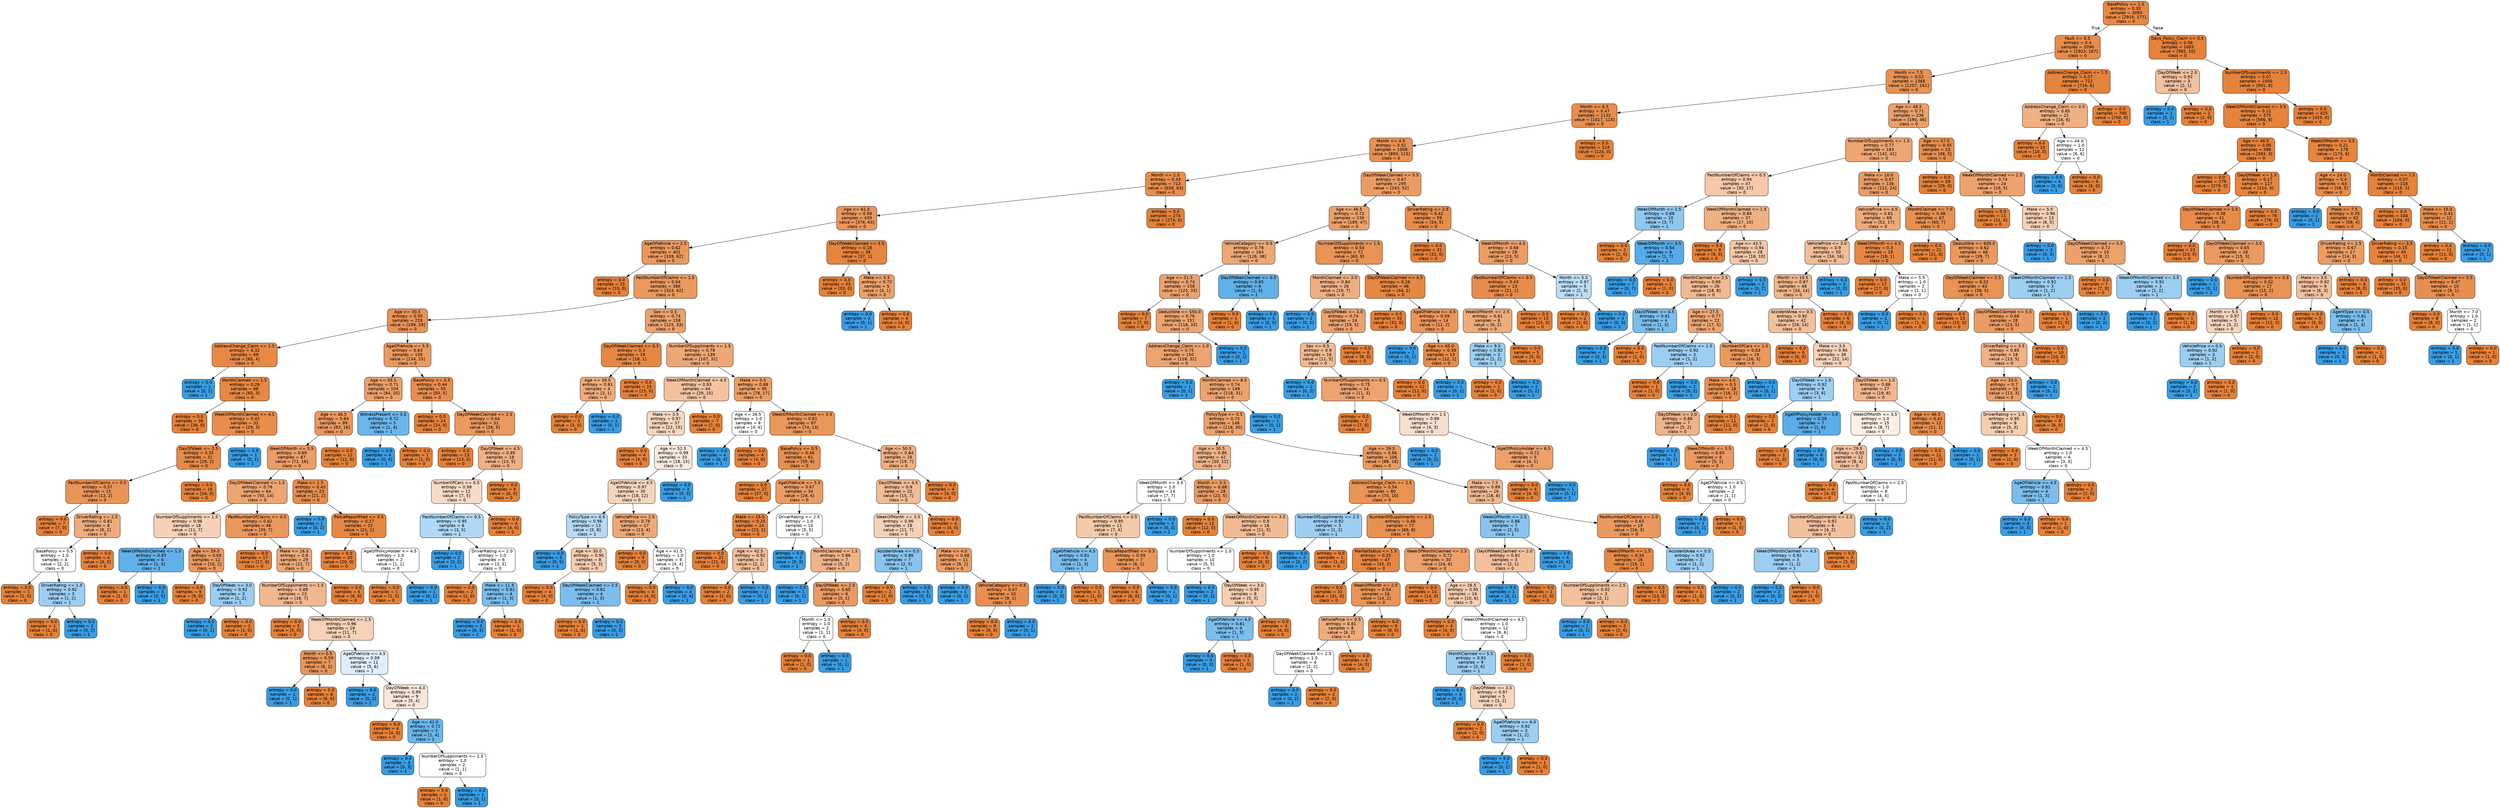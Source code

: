 digraph Tree {
node [shape=box, style="filled, rounded", color="black", fontname=helvetica] ;
edge [fontname=helvetica] ;
0 [label="BasePolicy <= 1.5\nentropy = 0.32\nsamples = 3093\nvalue = [2916, 177]\nclass = 0", fillcolor="#e78945"] ;
1 [label="Fault <= 0.5\nentropy = 0.4\nsamples = 2090\nvalue = [1923, 167]\nclass = 0", fillcolor="#e78c4a"] ;
0 -> 1 [labeldistance=2.5, labelangle=45, headlabel="True"] ;
2 [label="Month <= 7.5\nentropy = 0.52\nsamples = 1368\nvalue = [1207, 161]\nclass = 0", fillcolor="#e89253"] ;
1 -> 2 ;
3 [label="Month <= 6.5\nentropy = 0.47\nsamples = 1132\nvalue = [1017, 115]\nclass = 0", fillcolor="#e88f4f"] ;
2 -> 3 ;
4 [label="Month <= 4.5\nentropy = 0.51\nsamples = 1008\nvalue = [893, 115]\nclass = 0", fillcolor="#e89152"] ;
3 -> 4 ;
5 [label="Month <= 2.5\nentropy = 0.43\nsamples = 713\nvalue = [650, 63]\nclass = 0", fillcolor="#e88d4c"] ;
4 -> 5 ;
6 [label="Age <= 61.5\nentropy = 0.59\nsamples = 439\nvalue = [376, 63]\nclass = 0", fillcolor="#e9965a"] ;
5 -> 6 ;
7 [label="AgeOfVehicle <= 2.5\nentropy = 0.62\nsamples = 401\nvalue = [339, 62]\nclass = 0", fillcolor="#ea985d"] ;
6 -> 7 ;
8 [label="entropy = 0.0\nsamples = 15\nvalue = [15, 0]\nclass = 0", fillcolor="#e58139"] ;
7 -> 8 ;
9 [label="PastNumberOfClaims <= 1.5\nentropy = 0.64\nsamples = 386\nvalue = [324, 62]\nclass = 0", fillcolor="#ea995f"] ;
7 -> 9 ;
10 [label="Age <= 30.5\nentropy = 0.55\nsamples = 228\nvalue = [199, 29]\nclass = 0", fillcolor="#e99356"] ;
9 -> 10 ;
11 [label="AddressChange_Claim <= 1.5\nentropy = 0.32\nsamples = 69\nvalue = [65, 4]\nclass = 0", fillcolor="#e78945"] ;
10 -> 11 ;
12 [label="entropy = 0.0\nsamples = 1\nvalue = [0, 1]\nclass = 1", fillcolor="#399de5"] ;
11 -> 12 ;
13 [label="MonthClaimed <= 1.5\nentropy = 0.26\nsamples = 68\nvalue = [65, 3]\nclass = 0", fillcolor="#e68742"] ;
11 -> 13 ;
14 [label="entropy = 0.0\nsamples = 36\nvalue = [36, 0]\nclass = 0", fillcolor="#e58139"] ;
13 -> 14 ;
15 [label="WeekOfMonthClaimed <= 4.5\nentropy = 0.45\nsamples = 32\nvalue = [29, 3]\nclass = 0", fillcolor="#e88e4d"] ;
13 -> 15 ;
16 [label="DayOfWeek <= 2.5\nentropy = 0.35\nsamples = 31\nvalue = [29, 2]\nclass = 0", fillcolor="#e78a47"] ;
15 -> 16 ;
17 [label="PastNumberOfClaims <= 0.5\nentropy = 0.57\nsamples = 15\nvalue = [13, 2]\nclass = 0", fillcolor="#e99457"] ;
16 -> 17 ;
18 [label="entropy = 0.0\nsamples = 7\nvalue = [7, 0]\nclass = 0", fillcolor="#e58139"] ;
17 -> 18 ;
19 [label="DriverRating <= 2.5\nentropy = 0.81\nsamples = 8\nvalue = [6, 2]\nclass = 0", fillcolor="#eeab7b"] ;
17 -> 19 ;
20 [label="BasePolicy <= 0.5\nentropy = 1.0\nsamples = 4\nvalue = [2, 2]\nclass = 0", fillcolor="#ffffff"] ;
19 -> 20 ;
21 [label="entropy = 0.0\nsamples = 1\nvalue = [1, 0]\nclass = 0", fillcolor="#e58139"] ;
20 -> 21 ;
22 [label="DriverRating <= 1.5\nentropy = 0.92\nsamples = 3\nvalue = [1, 2]\nclass = 1", fillcolor="#9ccef2"] ;
20 -> 22 ;
23 [label="entropy = 0.0\nsamples = 1\nvalue = [1, 0]\nclass = 0", fillcolor="#e58139"] ;
22 -> 23 ;
24 [label="entropy = 0.0\nsamples = 2\nvalue = [0, 2]\nclass = 1", fillcolor="#399de5"] ;
22 -> 24 ;
25 [label="entropy = 0.0\nsamples = 4\nvalue = [4, 0]\nclass = 0", fillcolor="#e58139"] ;
19 -> 25 ;
26 [label="entropy = 0.0\nsamples = 16\nvalue = [16, 0]\nclass = 0", fillcolor="#e58139"] ;
16 -> 26 ;
27 [label="entropy = 0.0\nsamples = 1\nvalue = [0, 1]\nclass = 1", fillcolor="#399de5"] ;
15 -> 27 ;
28 [label="AgeOfVehicle <= 5.5\nentropy = 0.63\nsamples = 159\nvalue = [134, 25]\nclass = 0", fillcolor="#ea995e"] ;
10 -> 28 ;
29 [label="Age <= 55.5\nentropy = 0.71\nsamples = 104\nvalue = [84, 20]\nclass = 0", fillcolor="#eb9f68"] ;
28 -> 29 ;
30 [label="Age <= 46.5\nentropy = 0.64\nsamples = 99\nvalue = [83, 16]\nclass = 0", fillcolor="#ea995f"] ;
29 -> 30 ;
31 [label="WeekOfMonth <= 3.5\nentropy = 0.69\nsamples = 87\nvalue = [71, 16]\nclass = 0", fillcolor="#eb9d66"] ;
30 -> 31 ;
32 [label="DayOfWeekClaimed <= 1.5\nentropy = 0.76\nsamples = 64\nvalue = [50, 14]\nclass = 0", fillcolor="#eca470"] ;
31 -> 32 ;
33 [label="NumberOfSuppliments <= 1.5\nentropy = 0.96\nsamples = 18\nvalue = [11, 7]\nclass = 0", fillcolor="#f6d1b7"] ;
32 -> 33 ;
34 [label="WeekOfMonthClaimed <= 1.5\nentropy = 0.65\nsamples = 6\nvalue = [1, 5]\nclass = 1", fillcolor="#61b1ea"] ;
33 -> 34 ;
35 [label="entropy = 0.0\nsamples = 1\nvalue = [1, 0]\nclass = 0", fillcolor="#e58139"] ;
34 -> 35 ;
36 [label="entropy = 0.0\nsamples = 5\nvalue = [0, 5]\nclass = 1", fillcolor="#399de5"] ;
34 -> 36 ;
37 [label="Age <= 39.0\nentropy = 0.65\nsamples = 12\nvalue = [10, 2]\nclass = 0", fillcolor="#ea9a61"] ;
33 -> 37 ;
38 [label="entropy = 0.0\nsamples = 9\nvalue = [9, 0]\nclass = 0", fillcolor="#e58139"] ;
37 -> 38 ;
39 [label="DayOfWeek <= 3.0\nentropy = 0.92\nsamples = 3\nvalue = [1, 2]\nclass = 1", fillcolor="#9ccef2"] ;
37 -> 39 ;
40 [label="entropy = 0.0\nsamples = 2\nvalue = [0, 2]\nclass = 1", fillcolor="#399de5"] ;
39 -> 40 ;
41 [label="entropy = 0.0\nsamples = 1\nvalue = [1, 0]\nclass = 0", fillcolor="#e58139"] ;
39 -> 41 ;
42 [label="PastNumberOfClaims <= 0.5\nentropy = 0.62\nsamples = 46\nvalue = [39, 7]\nclass = 0", fillcolor="#ea985d"] ;
32 -> 42 ;
43 [label="entropy = 0.0\nsamples = 17\nvalue = [17, 0]\nclass = 0", fillcolor="#e58139"] ;
42 -> 43 ;
44 [label="Make <= 16.0\nentropy = 0.8\nsamples = 29\nvalue = [22, 7]\nclass = 0", fillcolor="#eda978"] ;
42 -> 44 ;
45 [label="NumberOfSuppliments <= 1.5\nentropy = 0.89\nsamples = 23\nvalue = [16, 7]\nclass = 0", fillcolor="#f0b890"] ;
44 -> 45 ;
46 [label="entropy = 0.0\nsamples = 5\nvalue = [5, 0]\nclass = 0", fillcolor="#e58139"] ;
45 -> 46 ;
47 [label="WeekOfMonthClaimed <= 2.5\nentropy = 0.96\nsamples = 18\nvalue = [11, 7]\nclass = 0", fillcolor="#f6d1b7"] ;
45 -> 47 ;
48 [label="Month <= 0.5\nentropy = 0.59\nsamples = 7\nvalue = [6, 1]\nclass = 0", fillcolor="#e9965a"] ;
47 -> 48 ;
49 [label="entropy = 0.0\nsamples = 1\nvalue = [0, 1]\nclass = 1", fillcolor="#399de5"] ;
48 -> 49 ;
50 [label="entropy = 0.0\nsamples = 6\nvalue = [6, 0]\nclass = 0", fillcolor="#e58139"] ;
48 -> 50 ;
51 [label="AgeOfVehicle <= 4.5\nentropy = 0.99\nsamples = 11\nvalue = [5, 6]\nclass = 1", fillcolor="#deeffb"] ;
47 -> 51 ;
52 [label="entropy = 0.0\nsamples = 2\nvalue = [0, 2]\nclass = 1", fillcolor="#399de5"] ;
51 -> 52 ;
53 [label="DayOfWeek <= 4.0\nentropy = 0.99\nsamples = 9\nvalue = [5, 4]\nclass = 0", fillcolor="#fae6d7"] ;
51 -> 53 ;
54 [label="entropy = 0.0\nsamples = 4\nvalue = [4, 0]\nclass = 0", fillcolor="#e58139"] ;
53 -> 54 ;
55 [label="Age <= 42.0\nentropy = 0.72\nsamples = 5\nvalue = [1, 4]\nclass = 1", fillcolor="#6ab6ec"] ;
53 -> 55 ;
56 [label="entropy = 0.0\nsamples = 3\nvalue = [0, 3]\nclass = 1", fillcolor="#399de5"] ;
55 -> 56 ;
57 [label="NumberOfSuppliments <= 2.5\nentropy = 1.0\nsamples = 2\nvalue = [1, 1]\nclass = 0", fillcolor="#ffffff"] ;
55 -> 57 ;
58 [label="entropy = 0.0\nsamples = 1\nvalue = [1, 0]\nclass = 0", fillcolor="#e58139"] ;
57 -> 58 ;
59 [label="entropy = 0.0\nsamples = 1\nvalue = [0, 1]\nclass = 1", fillcolor="#399de5"] ;
57 -> 59 ;
60 [label="entropy = 0.0\nsamples = 6\nvalue = [6, 0]\nclass = 0", fillcolor="#e58139"] ;
44 -> 60 ;
61 [label="Make <= 1.5\nentropy = 0.43\nsamples = 23\nvalue = [21, 2]\nclass = 0", fillcolor="#e78d4c"] ;
31 -> 61 ;
62 [label="entropy = 0.0\nsamples = 1\nvalue = [0, 1]\nclass = 1", fillcolor="#399de5"] ;
61 -> 62 ;
63 [label="PoliceReportFiled <= 0.5\nentropy = 0.27\nsamples = 22\nvalue = [21, 1]\nclass = 0", fillcolor="#e68742"] ;
61 -> 63 ;
64 [label="entropy = 0.0\nsamples = 20\nvalue = [20, 0]\nclass = 0", fillcolor="#e58139"] ;
63 -> 64 ;
65 [label="AgeOfPolicyHolder <= 4.5\nentropy = 1.0\nsamples = 2\nvalue = [1, 1]\nclass = 0", fillcolor="#ffffff"] ;
63 -> 65 ;
66 [label="entropy = 0.0\nsamples = 1\nvalue = [1, 0]\nclass = 0", fillcolor="#e58139"] ;
65 -> 66 ;
67 [label="entropy = 0.0\nsamples = 1\nvalue = [0, 1]\nclass = 1", fillcolor="#399de5"] ;
65 -> 67 ;
68 [label="entropy = 0.0\nsamples = 12\nvalue = [12, 0]\nclass = 0", fillcolor="#e58139"] ;
30 -> 68 ;
69 [label="WitnessPresent <= 0.5\nentropy = 0.72\nsamples = 5\nvalue = [1, 4]\nclass = 1", fillcolor="#6ab6ec"] ;
29 -> 69 ;
70 [label="entropy = 0.0\nsamples = 4\nvalue = [0, 4]\nclass = 1", fillcolor="#399de5"] ;
69 -> 70 ;
71 [label="entropy = 0.0\nsamples = 1\nvalue = [1, 0]\nclass = 0", fillcolor="#e58139"] ;
69 -> 71 ;
72 [label="BasePolicy <= 0.5\nentropy = 0.44\nsamples = 55\nvalue = [50, 5]\nclass = 0", fillcolor="#e88e4d"] ;
28 -> 72 ;
73 [label="entropy = 0.0\nsamples = 24\nvalue = [24, 0]\nclass = 0", fillcolor="#e58139"] ;
72 -> 73 ;
74 [label="DayOfWeekClaimed <= 2.5\nentropy = 0.64\nsamples = 31\nvalue = [26, 5]\nclass = 0", fillcolor="#ea995f"] ;
72 -> 74 ;
75 [label="entropy = 0.0\nsamples = 13\nvalue = [13, 0]\nclass = 0", fillcolor="#e58139"] ;
74 -> 75 ;
76 [label="DayOfWeek <= 4.5\nentropy = 0.85\nsamples = 18\nvalue = [13, 5]\nclass = 0", fillcolor="#efb185"] ;
74 -> 76 ;
77 [label="NumberOfCars <= 0.5\nentropy = 0.98\nsamples = 12\nvalue = [7, 5]\nclass = 0", fillcolor="#f8dbc6"] ;
76 -> 77 ;
78 [label="PastNumberOfClaims <= 0.5\nentropy = 0.95\nsamples = 8\nvalue = [3, 5]\nclass = 1", fillcolor="#b0d8f5"] ;
77 -> 78 ;
79 [label="entropy = 0.0\nsamples = 2\nvalue = [0, 2]\nclass = 1", fillcolor="#399de5"] ;
78 -> 79 ;
80 [label="DriverRating <= 2.0\nentropy = 1.0\nsamples = 6\nvalue = [3, 3]\nclass = 0", fillcolor="#ffffff"] ;
78 -> 80 ;
81 [label="entropy = 0.0\nsamples = 2\nvalue = [2, 0]\nclass = 0", fillcolor="#e58139"] ;
80 -> 81 ;
82 [label="Make <= 11.5\nentropy = 0.81\nsamples = 4\nvalue = [1, 3]\nclass = 1", fillcolor="#7bbeee"] ;
80 -> 82 ;
83 [label="entropy = 0.0\nsamples = 3\nvalue = [0, 3]\nclass = 1", fillcolor="#399de5"] ;
82 -> 83 ;
84 [label="entropy = 0.0\nsamples = 1\nvalue = [1, 0]\nclass = 0", fillcolor="#e58139"] ;
82 -> 84 ;
85 [label="entropy = 0.0\nsamples = 4\nvalue = [4, 0]\nclass = 0", fillcolor="#e58139"] ;
77 -> 85 ;
86 [label="entropy = 0.0\nsamples = 6\nvalue = [6, 0]\nclass = 0", fillcolor="#e58139"] ;
76 -> 86 ;
87 [label="Sex <= 0.5\nentropy = 0.74\nsamples = 158\nvalue = [125, 33]\nclass = 0", fillcolor="#eca26d"] ;
9 -> 87 ;
88 [label="DayOfWeekClaimed <= 0.5\nentropy = 0.3\nsamples = 19\nvalue = [18, 1]\nclass = 0", fillcolor="#e68844"] ;
87 -> 88 ;
89 [label="Age <= 39.5\nentropy = 0.81\nsamples = 4\nvalue = [3, 1]\nclass = 0", fillcolor="#eeab7b"] ;
88 -> 89 ;
90 [label="entropy = 0.0\nsamples = 3\nvalue = [3, 0]\nclass = 0", fillcolor="#e58139"] ;
89 -> 90 ;
91 [label="entropy = 0.0\nsamples = 1\nvalue = [0, 1]\nclass = 1", fillcolor="#399de5"] ;
89 -> 91 ;
92 [label="entropy = 0.0\nsamples = 15\nvalue = [15, 0]\nclass = 0", fillcolor="#e58139"] ;
88 -> 92 ;
93 [label="NumberOfSuppliments <= 1.5\nentropy = 0.78\nsamples = 139\nvalue = [107, 32]\nclass = 0", fillcolor="#eda774"] ;
87 -> 93 ;
94 [label="WeekOfMonthClaimed <= 4.5\nentropy = 0.93\nsamples = 44\nvalue = [29, 15]\nclass = 0", fillcolor="#f2c29f"] ;
93 -> 94 ;
95 [label="Make <= 3.5\nentropy = 0.97\nsamples = 37\nvalue = [22, 15]\nclass = 0", fillcolor="#f7d7c0"] ;
94 -> 95 ;
96 [label="entropy = 0.0\nsamples = 4\nvalue = [4, 0]\nclass = 0", fillcolor="#e58139"] ;
95 -> 96 ;
97 [label="Age <= 52.5\nentropy = 0.99\nsamples = 33\nvalue = [18, 15]\nclass = 0", fillcolor="#fbeade"] ;
95 -> 97 ;
98 [label="AgeOfVehicle <= 4.5\nentropy = 0.97\nsamples = 30\nvalue = [18, 12]\nclass = 0", fillcolor="#f6d5bd"] ;
97 -> 98 ;
99 [label="PolicyType <= 0.5\nentropy = 0.96\nsamples = 13\nvalue = [5, 8]\nclass = 1", fillcolor="#b5daf5"] ;
98 -> 99 ;
100 [label="entropy = 0.0\nsamples = 5\nvalue = [0, 5]\nclass = 1", fillcolor="#399de5"] ;
99 -> 100 ;
101 [label="Age <= 30.0\nentropy = 0.95\nsamples = 8\nvalue = [5, 3]\nclass = 0", fillcolor="#f5cdb0"] ;
99 -> 101 ;
102 [label="entropy = 0.0\nsamples = 4\nvalue = [4, 0]\nclass = 0", fillcolor="#e58139"] ;
101 -> 102 ;
103 [label="DayOfWeekClaimed <= 2.5\nentropy = 0.81\nsamples = 4\nvalue = [1, 3]\nclass = 1", fillcolor="#7bbeee"] ;
101 -> 103 ;
104 [label="entropy = 0.0\nsamples = 1\nvalue = [1, 0]\nclass = 0", fillcolor="#e58139"] ;
103 -> 104 ;
105 [label="entropy = 0.0\nsamples = 3\nvalue = [0, 3]\nclass = 1", fillcolor="#399de5"] ;
103 -> 105 ;
106 [label="VehiclePrice <= 1.5\nentropy = 0.79\nsamples = 17\nvalue = [13, 4]\nclass = 0", fillcolor="#eda876"] ;
98 -> 106 ;
107 [label="entropy = 0.0\nsamples = 9\nvalue = [9, 0]\nclass = 0", fillcolor="#e58139"] ;
106 -> 107 ;
108 [label="Age <= 41.5\nentropy = 1.0\nsamples = 8\nvalue = [4, 4]\nclass = 0", fillcolor="#ffffff"] ;
106 -> 108 ;
109 [label="entropy = 0.0\nsamples = 4\nvalue = [4, 0]\nclass = 0", fillcolor="#e58139"] ;
108 -> 109 ;
110 [label="entropy = 0.0\nsamples = 4\nvalue = [0, 4]\nclass = 1", fillcolor="#399de5"] ;
108 -> 110 ;
111 [label="entropy = 0.0\nsamples = 3\nvalue = [0, 3]\nclass = 1", fillcolor="#399de5"] ;
97 -> 111 ;
112 [label="entropy = 0.0\nsamples = 7\nvalue = [7, 0]\nclass = 0", fillcolor="#e58139"] ;
94 -> 112 ;
113 [label="Make <= 0.5\nentropy = 0.68\nsamples = 95\nvalue = [78, 17]\nclass = 0", fillcolor="#eb9c64"] ;
93 -> 113 ;
114 [label="Age <= 36.5\nentropy = 1.0\nsamples = 8\nvalue = [4, 4]\nclass = 0", fillcolor="#ffffff"] ;
113 -> 114 ;
115 [label="entropy = 0.0\nsamples = 4\nvalue = [0, 4]\nclass = 1", fillcolor="#399de5"] ;
114 -> 115 ;
116 [label="entropy = 0.0\nsamples = 4\nvalue = [4, 0]\nclass = 0", fillcolor="#e58139"] ;
114 -> 116 ;
117 [label="WeekOfMonthClaimed <= 3.5\nentropy = 0.61\nsamples = 87\nvalue = [74, 13]\nclass = 0", fillcolor="#ea975c"] ;
113 -> 117 ;
118 [label="BasePolicy <= 0.5\nentropy = 0.46\nsamples = 61\nvalue = [55, 6]\nclass = 0", fillcolor="#e88f4f"] ;
117 -> 118 ;
119 [label="entropy = 0.0\nsamples = 27\nvalue = [27, 0]\nclass = 0", fillcolor="#e58139"] ;
118 -> 119 ;
120 [label="AgeOfVehicle <= 5.5\nentropy = 0.67\nsamples = 34\nvalue = [28, 6]\nclass = 0", fillcolor="#eb9c63"] ;
118 -> 120 ;
121 [label="Make <= 15.0\nentropy = 0.25\nsamples = 24\nvalue = [23, 1]\nclass = 0", fillcolor="#e68642"] ;
120 -> 121 ;
122 [label="entropy = 0.0\nsamples = 21\nvalue = [21, 0]\nclass = 0", fillcolor="#e58139"] ;
121 -> 122 ;
123 [label="Age <= 42.5\nentropy = 0.92\nsamples = 3\nvalue = [2, 1]\nclass = 0", fillcolor="#f2c09c"] ;
121 -> 123 ;
124 [label="entropy = 0.0\nsamples = 2\nvalue = [2, 0]\nclass = 0", fillcolor="#e58139"] ;
123 -> 124 ;
125 [label="entropy = 0.0\nsamples = 1\nvalue = [0, 1]\nclass = 1", fillcolor="#399de5"] ;
123 -> 125 ;
126 [label="DriverRating <= 2.5\nentropy = 1.0\nsamples = 10\nvalue = [5, 5]\nclass = 0", fillcolor="#ffffff"] ;
120 -> 126 ;
127 [label="entropy = 0.0\nsamples = 3\nvalue = [0, 3]\nclass = 1", fillcolor="#399de5"] ;
126 -> 127 ;
128 [label="MonthClaimed <= 1.5\nentropy = 0.86\nsamples = 7\nvalue = [5, 2]\nclass = 0", fillcolor="#efb388"] ;
126 -> 128 ;
129 [label="entropy = 0.0\nsamples = 1\nvalue = [0, 1]\nclass = 1", fillcolor="#399de5"] ;
128 -> 129 ;
130 [label="DayOfWeek <= 2.5\nentropy = 0.65\nsamples = 6\nvalue = [5, 1]\nclass = 0", fillcolor="#ea9a61"] ;
128 -> 130 ;
131 [label="Month <= 1.0\nentropy = 1.0\nsamples = 2\nvalue = [1, 1]\nclass = 0", fillcolor="#ffffff"] ;
130 -> 131 ;
132 [label="entropy = 0.0\nsamples = 1\nvalue = [1, 0]\nclass = 0", fillcolor="#e58139"] ;
131 -> 132 ;
133 [label="entropy = 0.0\nsamples = 1\nvalue = [0, 1]\nclass = 1", fillcolor="#399de5"] ;
131 -> 133 ;
134 [label="entropy = 0.0\nsamples = 4\nvalue = [4, 0]\nclass = 0", fillcolor="#e58139"] ;
130 -> 134 ;
135 [label="Age <= 50.5\nentropy = 0.84\nsamples = 26\nvalue = [19, 7]\nclass = 0", fillcolor="#efaf82"] ;
117 -> 135 ;
136 [label="DayOfWeek <= 4.5\nentropy = 0.9\nsamples = 22\nvalue = [15, 7]\nclass = 0", fillcolor="#f1bc95"] ;
135 -> 136 ;
137 [label="WeekOfMonth <= 3.5\nentropy = 0.96\nsamples = 18\nvalue = [11, 7]\nclass = 0", fillcolor="#f6d1b7"] ;
136 -> 137 ;
138 [label="AccidentArea <= 0.5\nentropy = 0.86\nsamples = 7\nvalue = [2, 5]\nclass = 1", fillcolor="#88c4ef"] ;
137 -> 138 ;
139 [label="entropy = 0.0\nsamples = 2\nvalue = [2, 0]\nclass = 0", fillcolor="#e58139"] ;
138 -> 139 ;
140 [label="entropy = 0.0\nsamples = 5\nvalue = [0, 5]\nclass = 1", fillcolor="#399de5"] ;
138 -> 140 ;
141 [label="Make <= 4.0\nentropy = 0.68\nsamples = 11\nvalue = [9, 2]\nclass = 0", fillcolor="#eb9d65"] ;
137 -> 141 ;
142 [label="entropy = 0.0\nsamples = 1\nvalue = [0, 1]\nclass = 1", fillcolor="#399de5"] ;
141 -> 142 ;
143 [label="VehicleCategory <= 0.5\nentropy = 0.47\nsamples = 10\nvalue = [9, 1]\nclass = 0", fillcolor="#e88f4f"] ;
141 -> 143 ;
144 [label="entropy = 0.0\nsamples = 9\nvalue = [9, 0]\nclass = 0", fillcolor="#e58139"] ;
143 -> 144 ;
145 [label="entropy = 0.0\nsamples = 1\nvalue = [0, 1]\nclass = 1", fillcolor="#399de5"] ;
143 -> 145 ;
146 [label="entropy = 0.0\nsamples = 4\nvalue = [4, 0]\nclass = 0", fillcolor="#e58139"] ;
136 -> 146 ;
147 [label="entropy = 0.0\nsamples = 4\nvalue = [4, 0]\nclass = 0", fillcolor="#e58139"] ;
135 -> 147 ;
148 [label="DayOfWeekClaimed <= 5.5\nentropy = 0.18\nsamples = 38\nvalue = [37, 1]\nclass = 0", fillcolor="#e6843e"] ;
6 -> 148 ;
149 [label="entropy = 0.0\nsamples = 33\nvalue = [33, 0]\nclass = 0", fillcolor="#e58139"] ;
148 -> 149 ;
150 [label="Make <= 5.5\nentropy = 0.72\nsamples = 5\nvalue = [4, 1]\nclass = 0", fillcolor="#eca06a"] ;
148 -> 150 ;
151 [label="entropy = 0.0\nsamples = 1\nvalue = [0, 1]\nclass = 1", fillcolor="#399de5"] ;
150 -> 151 ;
152 [label="entropy = 0.0\nsamples = 4\nvalue = [4, 0]\nclass = 0", fillcolor="#e58139"] ;
150 -> 152 ;
153 [label="entropy = 0.0\nsamples = 274\nvalue = [274, 0]\nclass = 0", fillcolor="#e58139"] ;
5 -> 153 ;
154 [label="DayOfWeekClaimed <= 5.5\nentropy = 0.67\nsamples = 295\nvalue = [243, 52]\nclass = 0", fillcolor="#eb9c63"] ;
4 -> 154 ;
155 [label="Age <= 46.5\nentropy = 0.72\nsamples = 236\nvalue = [189, 47]\nclass = 0", fillcolor="#eba06a"] ;
154 -> 155 ;
156 [label="VehicleCategory <= 0.5\nentropy = 0.78\nsamples = 164\nvalue = [126, 38]\nclass = 0", fillcolor="#eda775"] ;
155 -> 156 ;
157 [label="Age <= 21.5\nentropy = 0.74\nsamples = 158\nvalue = [125, 33]\nclass = 0", fillcolor="#eca26d"] ;
156 -> 157 ;
158 [label="entropy = 0.0\nsamples = 7\nvalue = [7, 0]\nclass = 0", fillcolor="#e58139"] ;
157 -> 158 ;
159 [label="Deductible <= 550.0\nentropy = 0.76\nsamples = 151\nvalue = [118, 33]\nclass = 0", fillcolor="#eca470"] ;
157 -> 159 ;
160 [label="AddressChange_Claim <= 1.0\nentropy = 0.75\nsamples = 150\nvalue = [118, 32]\nclass = 0", fillcolor="#eca36f"] ;
159 -> 160 ;
161 [label="entropy = 0.0\nsamples = 1\nvalue = [0, 1]\nclass = 1", fillcolor="#399de5"] ;
160 -> 161 ;
162 [label="MonthClaimed <= 8.5\nentropy = 0.74\nsamples = 149\nvalue = [118, 31]\nclass = 0", fillcolor="#eca26d"] ;
160 -> 162 ;
163 [label="PolicyType <= 0.5\nentropy = 0.73\nsamples = 148\nvalue = [118, 30]\nclass = 0", fillcolor="#eca16b"] ;
162 -> 163 ;
164 [label="Age <= 30.5\nentropy = 0.86\nsamples = 42\nvalue = [30, 12]\nclass = 0", fillcolor="#efb388"] ;
163 -> 164 ;
165 [label="WeekOfMonth <= 3.5\nentropy = 1.0\nsamples = 14\nvalue = [7, 7]\nclass = 0", fillcolor="#ffffff"] ;
164 -> 165 ;
166 [label="PastNumberOfClaims <= 0.5\nentropy = 0.95\nsamples = 11\nvalue = [7, 4]\nclass = 0", fillcolor="#f4c9aa"] ;
165 -> 166 ;
167 [label="AgeOfVehicle <= 4.5\nentropy = 0.81\nsamples = 4\nvalue = [1, 3]\nclass = 1", fillcolor="#7bbeee"] ;
166 -> 167 ;
168 [label="entropy = 0.0\nsamples = 3\nvalue = [0, 3]\nclass = 1", fillcolor="#399de5"] ;
167 -> 168 ;
169 [label="entropy = 0.0\nsamples = 1\nvalue = [1, 0]\nclass = 0", fillcolor="#e58139"] ;
167 -> 169 ;
170 [label="PoliceReportFiled <= 0.5\nentropy = 0.59\nsamples = 7\nvalue = [6, 1]\nclass = 0", fillcolor="#e9965a"] ;
166 -> 170 ;
171 [label="entropy = 0.0\nsamples = 6\nvalue = [6, 0]\nclass = 0", fillcolor="#e58139"] ;
170 -> 171 ;
172 [label="entropy = 0.0\nsamples = 1\nvalue = [0, 1]\nclass = 1", fillcolor="#399de5"] ;
170 -> 172 ;
173 [label="entropy = 0.0\nsamples = 3\nvalue = [0, 3]\nclass = 1", fillcolor="#399de5"] ;
165 -> 173 ;
174 [label="Month <= 5.5\nentropy = 0.68\nsamples = 28\nvalue = [23, 5]\nclass = 0", fillcolor="#eb9c64"] ;
164 -> 174 ;
175 [label="entropy = 0.0\nsamples = 12\nvalue = [12, 0]\nclass = 0", fillcolor="#e58139"] ;
174 -> 175 ;
176 [label="WeekOfMonthClaimed <= 3.5\nentropy = 0.9\nsamples = 16\nvalue = [11, 5]\nclass = 0", fillcolor="#f1ba93"] ;
174 -> 176 ;
177 [label="NumberOfSuppliments <= 1.0\nentropy = 1.0\nsamples = 10\nvalue = [5, 5]\nclass = 0", fillcolor="#ffffff"] ;
176 -> 177 ;
178 [label="entropy = 0.0\nsamples = 2\nvalue = [0, 2]\nclass = 1", fillcolor="#399de5"] ;
177 -> 178 ;
179 [label="DayOfWeek <= 3.0\nentropy = 0.95\nsamples = 8\nvalue = [5, 3]\nclass = 0", fillcolor="#f5cdb0"] ;
177 -> 179 ;
180 [label="AgeOfVehicle <= 4.5\nentropy = 0.81\nsamples = 4\nvalue = [1, 3]\nclass = 1", fillcolor="#7bbeee"] ;
179 -> 180 ;
181 [label="entropy = 0.0\nsamples = 3\nvalue = [0, 3]\nclass = 1", fillcolor="#399de5"] ;
180 -> 181 ;
182 [label="entropy = 0.0\nsamples = 1\nvalue = [1, 0]\nclass = 0", fillcolor="#e58139"] ;
180 -> 182 ;
183 [label="entropy = 0.0\nsamples = 4\nvalue = [4, 0]\nclass = 0", fillcolor="#e58139"] ;
179 -> 183 ;
184 [label="entropy = 0.0\nsamples = 6\nvalue = [6, 0]\nclass = 0", fillcolor="#e58139"] ;
176 -> 184 ;
185 [label="Age <= 39.5\nentropy = 0.66\nsamples = 106\nvalue = [88, 18]\nclass = 0", fillcolor="#ea9b61"] ;
163 -> 185 ;
186 [label="AddressChange_Claim <= 2.5\nentropy = 0.54\nsamples = 80\nvalue = [70, 10]\nclass = 0", fillcolor="#e99355"] ;
185 -> 186 ;
187 [label="NumberOfSuppliments <= 2.5\nentropy = 0.92\nsamples = 3\nvalue = [1, 2]\nclass = 1", fillcolor="#9ccef2"] ;
186 -> 187 ;
188 [label="entropy = 0.0\nsamples = 2\nvalue = [0, 2]\nclass = 1", fillcolor="#399de5"] ;
187 -> 188 ;
189 [label="entropy = 0.0\nsamples = 1\nvalue = [1, 0]\nclass = 0", fillcolor="#e58139"] ;
187 -> 189 ;
190 [label="NumberOfSuppliments <= 2.5\nentropy = 0.48\nsamples = 77\nvalue = [69, 8]\nclass = 0", fillcolor="#e89050"] ;
186 -> 190 ;
191 [label="MaritalStatus <= 1.5\nentropy = 0.25\nsamples = 47\nvalue = [45, 2]\nclass = 0", fillcolor="#e68742"] ;
190 -> 191 ;
192 [label="entropy = 0.0\nsamples = 31\nvalue = [31, 0]\nclass = 0", fillcolor="#e58139"] ;
191 -> 192 ;
193 [label="WeekOfMonth <= 2.5\nentropy = 0.54\nsamples = 16\nvalue = [14, 2]\nclass = 0", fillcolor="#e99355"] ;
191 -> 193 ;
194 [label="VehiclePrice <= 0.5\nentropy = 0.81\nsamples = 8\nvalue = [6, 2]\nclass = 0", fillcolor="#eeab7b"] ;
193 -> 194 ;
195 [label="DayOfWeekClaimed <= 2.5\nentropy = 1.0\nsamples = 4\nvalue = [2, 2]\nclass = 0", fillcolor="#ffffff"] ;
194 -> 195 ;
196 [label="entropy = 0.0\nsamples = 2\nvalue = [0, 2]\nclass = 1", fillcolor="#399de5"] ;
195 -> 196 ;
197 [label="entropy = 0.0\nsamples = 2\nvalue = [2, 0]\nclass = 0", fillcolor="#e58139"] ;
195 -> 197 ;
198 [label="entropy = 0.0\nsamples = 4\nvalue = [4, 0]\nclass = 0", fillcolor="#e58139"] ;
194 -> 198 ;
199 [label="entropy = 0.0\nsamples = 8\nvalue = [8, 0]\nclass = 0", fillcolor="#e58139"] ;
193 -> 199 ;
200 [label="WeekOfMonthClaimed <= 2.5\nentropy = 0.72\nsamples = 30\nvalue = [24, 6]\nclass = 0", fillcolor="#eca06a"] ;
190 -> 200 ;
201 [label="entropy = 0.0\nsamples = 14\nvalue = [14, 0]\nclass = 0", fillcolor="#e58139"] ;
200 -> 201 ;
202 [label="Age <= 26.5\nentropy = 0.95\nsamples = 16\nvalue = [10, 6]\nclass = 0", fillcolor="#f5cdb0"] ;
200 -> 202 ;
203 [label="entropy = 0.0\nsamples = 4\nvalue = [4, 0]\nclass = 0", fillcolor="#e58139"] ;
202 -> 203 ;
204 [label="WeekOfMonthClaimed <= 4.5\nentropy = 1.0\nsamples = 12\nvalue = [6, 6]\nclass = 0", fillcolor="#ffffff"] ;
202 -> 204 ;
205 [label="MonthClaimed <= 5.5\nentropy = 0.92\nsamples = 9\nvalue = [3, 6]\nclass = 1", fillcolor="#9ccef2"] ;
204 -> 205 ;
206 [label="entropy = 0.0\nsamples = 4\nvalue = [0, 4]\nclass = 1", fillcolor="#399de5"] ;
205 -> 206 ;
207 [label="DayOfWeek <= 3.5\nentropy = 0.97\nsamples = 5\nvalue = [3, 2]\nclass = 0", fillcolor="#f6d5bd"] ;
205 -> 207 ;
208 [label="entropy = 0.0\nsamples = 2\nvalue = [2, 0]\nclass = 0", fillcolor="#e58139"] ;
207 -> 208 ;
209 [label="AgeOfVehicle <= 6.0\nentropy = 0.92\nsamples = 3\nvalue = [1, 2]\nclass = 1", fillcolor="#9ccef2"] ;
207 -> 209 ;
210 [label="entropy = 0.0\nsamples = 2\nvalue = [0, 2]\nclass = 1", fillcolor="#399de5"] ;
209 -> 210 ;
211 [label="entropy = 0.0\nsamples = 1\nvalue = [1, 0]\nclass = 0", fillcolor="#e58139"] ;
209 -> 211 ;
212 [label="entropy = 0.0\nsamples = 3\nvalue = [3, 0]\nclass = 0", fillcolor="#e58139"] ;
204 -> 212 ;
213 [label="Make <= 7.5\nentropy = 0.89\nsamples = 26\nvalue = [18, 8]\nclass = 0", fillcolor="#f1b991"] ;
185 -> 213 ;
214 [label="WeekOfMonth <= 2.5\nentropy = 0.86\nsamples = 7\nvalue = [2, 5]\nclass = 1", fillcolor="#88c4ef"] ;
213 -> 214 ;
215 [label="DayOfWeekClaimed <= 2.0\nentropy = 0.92\nsamples = 3\nvalue = [2, 1]\nclass = 0", fillcolor="#f2c09c"] ;
214 -> 215 ;
216 [label="entropy = 0.0\nsamples = 1\nvalue = [0, 1]\nclass = 1", fillcolor="#399de5"] ;
215 -> 216 ;
217 [label="entropy = 0.0\nsamples = 2\nvalue = [2, 0]\nclass = 0", fillcolor="#e58139"] ;
215 -> 217 ;
218 [label="entropy = 0.0\nsamples = 4\nvalue = [0, 4]\nclass = 1", fillcolor="#399de5"] ;
214 -> 218 ;
219 [label="PastNumberOfClaims <= 2.0\nentropy = 0.63\nsamples = 19\nvalue = [16, 3]\nclass = 0", fillcolor="#ea995e"] ;
213 -> 219 ;
220 [label="WeekOfMonth <= 1.5\nentropy = 0.34\nsamples = 16\nvalue = [15, 1]\nclass = 0", fillcolor="#e78946"] ;
219 -> 220 ;
221 [label="NumberOfSuppliments <= 2.5\nentropy = 0.92\nsamples = 3\nvalue = [2, 1]\nclass = 0", fillcolor="#f2c09c"] ;
220 -> 221 ;
222 [label="entropy = 0.0\nsamples = 1\nvalue = [0, 1]\nclass = 1", fillcolor="#399de5"] ;
221 -> 222 ;
223 [label="entropy = 0.0\nsamples = 2\nvalue = [2, 0]\nclass = 0", fillcolor="#e58139"] ;
221 -> 223 ;
224 [label="entropy = 0.0\nsamples = 13\nvalue = [13, 0]\nclass = 0", fillcolor="#e58139"] ;
220 -> 224 ;
225 [label="AccidentArea <= 0.5\nentropy = 0.92\nsamples = 3\nvalue = [1, 2]\nclass = 1", fillcolor="#9ccef2"] ;
219 -> 225 ;
226 [label="entropy = 0.0\nsamples = 1\nvalue = [1, 0]\nclass = 0", fillcolor="#e58139"] ;
225 -> 226 ;
227 [label="entropy = 0.0\nsamples = 2\nvalue = [0, 2]\nclass = 1", fillcolor="#399de5"] ;
225 -> 227 ;
228 [label="entropy = 0.0\nsamples = 1\nvalue = [0, 1]\nclass = 1", fillcolor="#399de5"] ;
162 -> 228 ;
229 [label="entropy = 0.0\nsamples = 1\nvalue = [0, 1]\nclass = 1", fillcolor="#399de5"] ;
159 -> 229 ;
230 [label="DayOfWeekClaimed <= 0.5\nentropy = 0.65\nsamples = 6\nvalue = [1, 5]\nclass = 1", fillcolor="#61b1ea"] ;
156 -> 230 ;
231 [label="entropy = 0.0\nsamples = 1\nvalue = [1, 0]\nclass = 0", fillcolor="#e58139"] ;
230 -> 231 ;
232 [label="entropy = 0.0\nsamples = 5\nvalue = [0, 5]\nclass = 1", fillcolor="#399de5"] ;
230 -> 232 ;
233 [label="NumberOfSuppliments <= 1.5\nentropy = 0.54\nsamples = 72\nvalue = [63, 9]\nclass = 0", fillcolor="#e99355"] ;
155 -> 233 ;
234 [label="MonthClaimed <= 3.0\nentropy = 0.84\nsamples = 26\nvalue = [19, 7]\nclass = 0", fillcolor="#efaf82"] ;
233 -> 234 ;
235 [label="entropy = 0.0\nsamples = 2\nvalue = [0, 2]\nclass = 1", fillcolor="#399de5"] ;
234 -> 235 ;
236 [label="DayOfWeek <= 3.0\nentropy = 0.74\nsamples = 24\nvalue = [19, 5]\nclass = 0", fillcolor="#eca26d"] ;
234 -> 236 ;
237 [label="Sex <= 0.5\nentropy = 0.9\nsamples = 16\nvalue = [11, 5]\nclass = 0", fillcolor="#f1ba93"] ;
236 -> 237 ;
238 [label="entropy = 0.0\nsamples = 2\nvalue = [0, 2]\nclass = 1", fillcolor="#399de5"] ;
237 -> 238 ;
239 [label="NumberOfSuppliments <= 0.5\nentropy = 0.75\nsamples = 14\nvalue = [11, 3]\nclass = 0", fillcolor="#eca36f"] ;
237 -> 239 ;
240 [label="entropy = 0.0\nsamples = 7\nvalue = [7, 0]\nclass = 0", fillcolor="#e58139"] ;
239 -> 240 ;
241 [label="WeekOfMonth <= 1.5\nentropy = 0.99\nsamples = 7\nvalue = [4, 3]\nclass = 0", fillcolor="#f8e0ce"] ;
239 -> 241 ;
242 [label="entropy = 0.0\nsamples = 2\nvalue = [0, 2]\nclass = 1", fillcolor="#399de5"] ;
241 -> 242 ;
243 [label="AgeOfPolicyHolder <= 6.5\nentropy = 0.72\nsamples = 5\nvalue = [4, 1]\nclass = 0", fillcolor="#eca06a"] ;
241 -> 243 ;
244 [label="entropy = 0.0\nsamples = 4\nvalue = [4, 0]\nclass = 0", fillcolor="#e58139"] ;
243 -> 244 ;
245 [label="entropy = 0.0\nsamples = 1\nvalue = [0, 1]\nclass = 1", fillcolor="#399de5"] ;
243 -> 245 ;
246 [label="entropy = 0.0\nsamples = 8\nvalue = [8, 0]\nclass = 0", fillcolor="#e58139"] ;
236 -> 246 ;
247 [label="DayOfWeekClaimed <= 4.5\nentropy = 0.26\nsamples = 46\nvalue = [44, 2]\nclass = 0", fillcolor="#e68742"] ;
233 -> 247 ;
248 [label="entropy = 0.0\nsamples = 32\nvalue = [32, 0]\nclass = 0", fillcolor="#e58139"] ;
247 -> 248 ;
249 [label="AgeOfVehicle <= 4.5\nentropy = 0.59\nsamples = 14\nvalue = [12, 2]\nclass = 0", fillcolor="#e9965a"] ;
247 -> 249 ;
250 [label="entropy = 0.0\nsamples = 1\nvalue = [0, 1]\nclass = 1", fillcolor="#399de5"] ;
249 -> 250 ;
251 [label="Age <= 65.0\nentropy = 0.39\nsamples = 13\nvalue = [12, 1]\nclass = 0", fillcolor="#e78c49"] ;
249 -> 251 ;
252 [label="entropy = 0.0\nsamples = 12\nvalue = [12, 0]\nclass = 0", fillcolor="#e58139"] ;
251 -> 252 ;
253 [label="entropy = 0.0\nsamples = 1\nvalue = [0, 1]\nclass = 1", fillcolor="#399de5"] ;
251 -> 253 ;
254 [label="DriverRating <= 2.5\nentropy = 0.42\nsamples = 59\nvalue = [54, 5]\nclass = 0", fillcolor="#e78d4b"] ;
154 -> 254 ;
255 [label="entropy = 0.0\nsamples = 31\nvalue = [31, 0]\nclass = 0", fillcolor="#e58139"] ;
254 -> 255 ;
256 [label="WeekOfMonth <= 4.5\nentropy = 0.68\nsamples = 28\nvalue = [23, 5]\nclass = 0", fillcolor="#eb9c64"] ;
254 -> 256 ;
257 [label="PastNumberOfClaims <= 0.5\nentropy = 0.43\nsamples = 23\nvalue = [21, 2]\nclass = 0", fillcolor="#e78d4c"] ;
256 -> 257 ;
258 [label="WeekOfMonth <= 2.5\nentropy = 0.81\nsamples = 8\nvalue = [6, 2]\nclass = 0", fillcolor="#eeab7b"] ;
257 -> 258 ;
259 [label="Make <= 9.5\nentropy = 0.92\nsamples = 3\nvalue = [1, 2]\nclass = 1", fillcolor="#9ccef2"] ;
258 -> 259 ;
260 [label="entropy = 0.0\nsamples = 1\nvalue = [1, 0]\nclass = 0", fillcolor="#e58139"] ;
259 -> 260 ;
261 [label="entropy = 0.0\nsamples = 2\nvalue = [0, 2]\nclass = 1", fillcolor="#399de5"] ;
259 -> 261 ;
262 [label="entropy = 0.0\nsamples = 5\nvalue = [5, 0]\nclass = 0", fillcolor="#e58139"] ;
258 -> 262 ;
263 [label="entropy = 0.0\nsamples = 15\nvalue = [15, 0]\nclass = 0", fillcolor="#e58139"] ;
257 -> 263 ;
264 [label="Month <= 5.5\nentropy = 0.97\nsamples = 5\nvalue = [2, 3]\nclass = 1", fillcolor="#bddef6"] ;
256 -> 264 ;
265 [label="entropy = 0.0\nsamples = 2\nvalue = [2, 0]\nclass = 0", fillcolor="#e58139"] ;
264 -> 265 ;
266 [label="entropy = 0.0\nsamples = 3\nvalue = [0, 3]\nclass = 1", fillcolor="#399de5"] ;
264 -> 266 ;
267 [label="entropy = 0.0\nsamples = 124\nvalue = [124, 0]\nclass = 0", fillcolor="#e58139"] ;
3 -> 267 ;
268 [label="Age <= 48.5\nentropy = 0.71\nsamples = 236\nvalue = [190, 46]\nclass = 0", fillcolor="#eba069"] ;
2 -> 268 ;
269 [label="NumberOfSuppliments <= 1.5\nentropy = 0.77\nsamples = 183\nvalue = [142, 41]\nclass = 0", fillcolor="#eda572"] ;
268 -> 269 ;
270 [label="PastNumberOfClaims <= 0.5\nentropy = 0.94\nsamples = 47\nvalue = [30, 17]\nclass = 0", fillcolor="#f4c8a9"] ;
269 -> 270 ;
271 [label="WeekOfMonth <= 1.5\nentropy = 0.88\nsamples = 10\nvalue = [3, 7]\nclass = 1", fillcolor="#8ec7f0"] ;
270 -> 271 ;
272 [label="entropy = 0.0\nsamples = 2\nvalue = [2, 0]\nclass = 0", fillcolor="#e58139"] ;
271 -> 272 ;
273 [label="WeekOfMonth <= 3.5\nentropy = 0.54\nsamples = 8\nvalue = [1, 7]\nclass = 1", fillcolor="#55abe9"] ;
271 -> 273 ;
274 [label="entropy = 0.0\nsamples = 7\nvalue = [0, 7]\nclass = 1", fillcolor="#399de5"] ;
273 -> 274 ;
275 [label="entropy = 0.0\nsamples = 1\nvalue = [1, 0]\nclass = 0", fillcolor="#e58139"] ;
273 -> 275 ;
276 [label="WeekOfMonthClaimed <= 1.5\nentropy = 0.84\nsamples = 37\nvalue = [27, 10]\nclass = 0", fillcolor="#efb082"] ;
270 -> 276 ;
277 [label="entropy = 0.0\nsamples = 9\nvalue = [9, 0]\nclass = 0", fillcolor="#e58139"] ;
276 -> 277 ;
278 [label="Age <= 43.5\nentropy = 0.94\nsamples = 28\nvalue = [18, 10]\nclass = 0", fillcolor="#f3c7a7"] ;
276 -> 278 ;
279 [label="MonthClaimed <= 2.5\nentropy = 0.89\nsamples = 26\nvalue = [18, 8]\nclass = 0", fillcolor="#f1b991"] ;
278 -> 279 ;
280 [label="DayOfWeek <= 4.5\nentropy = 0.81\nsamples = 4\nvalue = [1, 3]\nclass = 1", fillcolor="#7bbeee"] ;
279 -> 280 ;
281 [label="entropy = 0.0\nsamples = 3\nvalue = [0, 3]\nclass = 1", fillcolor="#399de5"] ;
280 -> 281 ;
282 [label="entropy = 0.0\nsamples = 1\nvalue = [1, 0]\nclass = 0", fillcolor="#e58139"] ;
280 -> 282 ;
283 [label="Age <= 27.5\nentropy = 0.77\nsamples = 22\nvalue = [17, 5]\nclass = 0", fillcolor="#eda673"] ;
279 -> 283 ;
284 [label="PastNumberOfClaims <= 1.5\nentropy = 0.92\nsamples = 3\nvalue = [1, 2]\nclass = 1", fillcolor="#9ccef2"] ;
283 -> 284 ;
285 [label="entropy = 0.0\nsamples = 1\nvalue = [1, 0]\nclass = 0", fillcolor="#e58139"] ;
284 -> 285 ;
286 [label="entropy = 0.0\nsamples = 2\nvalue = [0, 2]\nclass = 1", fillcolor="#399de5"] ;
284 -> 286 ;
287 [label="NumberOfCars <= 1.0\nentropy = 0.63\nsamples = 19\nvalue = [16, 3]\nclass = 0", fillcolor="#ea995e"] ;
283 -> 287 ;
288 [label="Make <= 4.0\nentropy = 0.5\nsamples = 18\nvalue = [16, 2]\nclass = 0", fillcolor="#e89152"] ;
287 -> 288 ;
289 [label="DayOfWeek <= 2.0\nentropy = 0.86\nsamples = 7\nvalue = [5, 2]\nclass = 0", fillcolor="#efb388"] ;
288 -> 289 ;
290 [label="entropy = 0.0\nsamples = 1\nvalue = [0, 1]\nclass = 1", fillcolor="#399de5"] ;
289 -> 290 ;
291 [label="WeekOfMonth <= 3.5\nentropy = 0.65\nsamples = 6\nvalue = [5, 1]\nclass = 0", fillcolor="#ea9a61"] ;
289 -> 291 ;
292 [label="entropy = 0.0\nsamples = 4\nvalue = [4, 0]\nclass = 0", fillcolor="#e58139"] ;
291 -> 292 ;
293 [label="AgeOfVehicle <= 4.5\nentropy = 1.0\nsamples = 2\nvalue = [1, 1]\nclass = 0", fillcolor="#ffffff"] ;
291 -> 293 ;
294 [label="entropy = 0.0\nsamples = 1\nvalue = [0, 1]\nclass = 1", fillcolor="#399de5"] ;
293 -> 294 ;
295 [label="entropy = 0.0\nsamples = 1\nvalue = [1, 0]\nclass = 0", fillcolor="#e58139"] ;
293 -> 295 ;
296 [label="entropy = 0.0\nsamples = 11\nvalue = [11, 0]\nclass = 0", fillcolor="#e58139"] ;
288 -> 296 ;
297 [label="entropy = 0.0\nsamples = 1\nvalue = [0, 1]\nclass = 1", fillcolor="#399de5"] ;
287 -> 297 ;
298 [label="entropy = 0.0\nsamples = 2\nvalue = [0, 2]\nclass = 1", fillcolor="#399de5"] ;
278 -> 298 ;
299 [label="Make <= 10.0\nentropy = 0.67\nsamples = 136\nvalue = [112, 24]\nclass = 0", fillcolor="#eb9c63"] ;
269 -> 299 ;
300 [label="VehiclePrice <= 4.5\nentropy = 0.81\nsamples = 69\nvalue = [52, 17]\nclass = 0", fillcolor="#eeaa7a"] ;
299 -> 300 ;
301 [label="VehiclePrice <= 3.0\nentropy = 0.9\nsamples = 50\nvalue = [34, 16]\nclass = 0", fillcolor="#f1bc96"] ;
300 -> 301 ;
302 [label="Month <= 10.5\nentropy = 0.87\nsamples = 48\nvalue = [34, 14]\nclass = 0", fillcolor="#f0b58b"] ;
301 -> 302 ;
303 [label="AccidentArea <= 0.5\nentropy = 0.92\nsamples = 42\nvalue = [28, 14]\nclass = 0", fillcolor="#f2c09c"] ;
302 -> 303 ;
304 [label="entropy = 0.0\nsamples = 6\nvalue = [6, 0]\nclass = 0", fillcolor="#e58139"] ;
303 -> 304 ;
305 [label="Make <= 3.5\nentropy = 0.96\nsamples = 36\nvalue = [22, 14]\nclass = 0", fillcolor="#f6d1b7"] ;
303 -> 305 ;
306 [label="DayOfWeek <= 1.5\nentropy = 0.92\nsamples = 9\nvalue = [3, 6]\nclass = 1", fillcolor="#9ccef2"] ;
305 -> 306 ;
307 [label="entropy = 0.0\nsamples = 2\nvalue = [2, 0]\nclass = 0", fillcolor="#e58139"] ;
306 -> 307 ;
308 [label="AgeOfPolicyHolder <= 3.0\nentropy = 0.59\nsamples = 7\nvalue = [1, 6]\nclass = 1", fillcolor="#5aade9"] ;
306 -> 308 ;
309 [label="entropy = 0.0\nsamples = 1\nvalue = [1, 0]\nclass = 0", fillcolor="#e58139"] ;
308 -> 309 ;
310 [label="entropy = 0.0\nsamples = 6\nvalue = [0, 6]\nclass = 1", fillcolor="#399de5"] ;
308 -> 310 ;
311 [label="DayOfWeek <= 1.5\nentropy = 0.88\nsamples = 27\nvalue = [19, 8]\nclass = 0", fillcolor="#f0b68c"] ;
305 -> 311 ;
312 [label="WeekOfMonth <= 3.5\nentropy = 1.0\nsamples = 15\nvalue = [8, 7]\nclass = 0", fillcolor="#fcefe6"] ;
311 -> 312 ;
313 [label="Age <= 29.5\nentropy = 0.92\nsamples = 12\nvalue = [8, 4]\nclass = 0", fillcolor="#f2c09c"] ;
312 -> 313 ;
314 [label="entropy = 0.0\nsamples = 4\nvalue = [4, 0]\nclass = 0", fillcolor="#e58139"] ;
313 -> 314 ;
315 [label="PastNumberOfClaims <= 2.5\nentropy = 1.0\nsamples = 8\nvalue = [4, 4]\nclass = 0", fillcolor="#ffffff"] ;
313 -> 315 ;
316 [label="NumberOfSuppliments <= 2.5\nentropy = 0.92\nsamples = 6\nvalue = [4, 2]\nclass = 0", fillcolor="#f2c09c"] ;
315 -> 316 ;
317 [label="WeekOfMonthClaimed <= 4.5\nentropy = 0.92\nsamples = 3\nvalue = [1, 2]\nclass = 1", fillcolor="#9ccef2"] ;
316 -> 317 ;
318 [label="entropy = 0.0\nsamples = 2\nvalue = [0, 2]\nclass = 1", fillcolor="#399de5"] ;
317 -> 318 ;
319 [label="entropy = 0.0\nsamples = 1\nvalue = [1, 0]\nclass = 0", fillcolor="#e58139"] ;
317 -> 319 ;
320 [label="entropy = 0.0\nsamples = 3\nvalue = [3, 0]\nclass = 0", fillcolor="#e58139"] ;
316 -> 320 ;
321 [label="entropy = 0.0\nsamples = 2\nvalue = [0, 2]\nclass = 1", fillcolor="#399de5"] ;
315 -> 321 ;
322 [label="entropy = 0.0\nsamples = 3\nvalue = [0, 3]\nclass = 1", fillcolor="#399de5"] ;
312 -> 322 ;
323 [label="Age <= 46.5\nentropy = 0.41\nsamples = 12\nvalue = [11, 1]\nclass = 0", fillcolor="#e78c4b"] ;
311 -> 323 ;
324 [label="entropy = 0.0\nsamples = 11\nvalue = [11, 0]\nclass = 0", fillcolor="#e58139"] ;
323 -> 324 ;
325 [label="entropy = 0.0\nsamples = 1\nvalue = [0, 1]\nclass = 1", fillcolor="#399de5"] ;
323 -> 325 ;
326 [label="entropy = 0.0\nsamples = 6\nvalue = [6, 0]\nclass = 0", fillcolor="#e58139"] ;
302 -> 326 ;
327 [label="entropy = 0.0\nsamples = 2\nvalue = [0, 2]\nclass = 1", fillcolor="#399de5"] ;
301 -> 327 ;
328 [label="WeekOfMonth <= 4.5\nentropy = 0.3\nsamples = 19\nvalue = [18, 1]\nclass = 0", fillcolor="#e68844"] ;
300 -> 328 ;
329 [label="entropy = 0.0\nsamples = 17\nvalue = [17, 0]\nclass = 0", fillcolor="#e58139"] ;
328 -> 329 ;
330 [label="Make <= 5.5\nentropy = 1.0\nsamples = 2\nvalue = [1, 1]\nclass = 0", fillcolor="#ffffff"] ;
328 -> 330 ;
331 [label="entropy = 0.0\nsamples = 1\nvalue = [0, 1]\nclass = 1", fillcolor="#399de5"] ;
330 -> 331 ;
332 [label="entropy = 0.0\nsamples = 1\nvalue = [1, 0]\nclass = 0", fillcolor="#e58139"] ;
330 -> 332 ;
333 [label="MonthClaimed <= 7.0\nentropy = 0.48\nsamples = 67\nvalue = [60, 7]\nclass = 0", fillcolor="#e89050"] ;
299 -> 333 ;
334 [label="entropy = 0.0\nsamples = 21\nvalue = [21, 0]\nclass = 0", fillcolor="#e58139"] ;
333 -> 334 ;
335 [label="Deductible <= 600.0\nentropy = 0.62\nsamples = 46\nvalue = [39, 7]\nclass = 0", fillcolor="#ea985d"] ;
333 -> 335 ;
336 [label="DayOfWeekClaimed <= 2.5\nentropy = 0.52\nsamples = 43\nvalue = [38, 5]\nclass = 0", fillcolor="#e89253"] ;
335 -> 336 ;
337 [label="entropy = 0.0\nsamples = 15\nvalue = [15, 0]\nclass = 0", fillcolor="#e58139"] ;
336 -> 337 ;
338 [label="DayOfWeekClaimed <= 5.5\nentropy = 0.68\nsamples = 28\nvalue = [23, 5]\nclass = 0", fillcolor="#eb9c64"] ;
336 -> 338 ;
339 [label="DriverRating <= 3.5\nentropy = 0.85\nsamples = 18\nvalue = [13, 5]\nclass = 0", fillcolor="#efb185"] ;
338 -> 339 ;
340 [label="Age <= 33.0\nentropy = 0.7\nsamples = 16\nvalue = [13, 3]\nclass = 0", fillcolor="#eb9e67"] ;
339 -> 340 ;
341 [label="DriverRating <= 1.5\nentropy = 0.95\nsamples = 8\nvalue = [5, 3]\nclass = 0", fillcolor="#f5cdb0"] ;
340 -> 341 ;
342 [label="entropy = 0.0\nsamples = 2\nvalue = [2, 0]\nclass = 0", fillcolor="#e58139"] ;
341 -> 342 ;
343 [label="WeekOfMonthClaimed <= 4.5\nentropy = 1.0\nsamples = 6\nvalue = [3, 3]\nclass = 0", fillcolor="#ffffff"] ;
341 -> 343 ;
344 [label="AgeOfVehicle <= 4.5\nentropy = 0.81\nsamples = 4\nvalue = [1, 3]\nclass = 1", fillcolor="#7bbeee"] ;
343 -> 344 ;
345 [label="entropy = 0.0\nsamples = 3\nvalue = [0, 3]\nclass = 1", fillcolor="#399de5"] ;
344 -> 345 ;
346 [label="entropy = 0.0\nsamples = 1\nvalue = [1, 0]\nclass = 0", fillcolor="#e58139"] ;
344 -> 346 ;
347 [label="entropy = 0.0\nsamples = 2\nvalue = [2, 0]\nclass = 0", fillcolor="#e58139"] ;
343 -> 347 ;
348 [label="entropy = 0.0\nsamples = 8\nvalue = [8, 0]\nclass = 0", fillcolor="#e58139"] ;
340 -> 348 ;
349 [label="entropy = 0.0\nsamples = 2\nvalue = [0, 2]\nclass = 1", fillcolor="#399de5"] ;
339 -> 349 ;
350 [label="entropy = 0.0\nsamples = 10\nvalue = [10, 0]\nclass = 0", fillcolor="#e58139"] ;
338 -> 350 ;
351 [label="WeekOfMonthClaimed <= 2.5\nentropy = 0.92\nsamples = 3\nvalue = [1, 2]\nclass = 1", fillcolor="#9ccef2"] ;
335 -> 351 ;
352 [label="entropy = 0.0\nsamples = 1\nvalue = [1, 0]\nclass = 0", fillcolor="#e58139"] ;
351 -> 352 ;
353 [label="entropy = 0.0\nsamples = 2\nvalue = [0, 2]\nclass = 1", fillcolor="#399de5"] ;
351 -> 353 ;
354 [label="Age <= 57.5\nentropy = 0.45\nsamples = 53\nvalue = [48, 5]\nclass = 0", fillcolor="#e88e4e"] ;
268 -> 354 ;
355 [label="entropy = 0.0\nsamples = 29\nvalue = [29, 0]\nclass = 0", fillcolor="#e58139"] ;
354 -> 355 ;
356 [label="WeekOfMonthClaimed <= 2.5\nentropy = 0.74\nsamples = 24\nvalue = [19, 5]\nclass = 0", fillcolor="#eca26d"] ;
354 -> 356 ;
357 [label="entropy = 0.0\nsamples = 11\nvalue = [11, 0]\nclass = 0", fillcolor="#e58139"] ;
356 -> 357 ;
358 [label="Make <= 5.5\nentropy = 0.96\nsamples = 13\nvalue = [8, 5]\nclass = 0", fillcolor="#f5d0b5"] ;
356 -> 358 ;
359 [label="entropy = 0.0\nsamples = 3\nvalue = [0, 3]\nclass = 1", fillcolor="#399de5"] ;
358 -> 359 ;
360 [label="DayOfWeekClaimed <= 5.5\nentropy = 0.72\nsamples = 10\nvalue = [8, 2]\nclass = 0", fillcolor="#eca06a"] ;
358 -> 360 ;
361 [label="entropy = 0.0\nsamples = 7\nvalue = [7, 0]\nclass = 0", fillcolor="#e58139"] ;
360 -> 361 ;
362 [label="WeekOfMonthClaimed <= 3.5\nentropy = 0.92\nsamples = 3\nvalue = [1, 2]\nclass = 1", fillcolor="#9ccef2"] ;
360 -> 362 ;
363 [label="entropy = 0.0\nsamples = 2\nvalue = [0, 2]\nclass = 1", fillcolor="#399de5"] ;
362 -> 363 ;
364 [label="entropy = 0.0\nsamples = 1\nvalue = [1, 0]\nclass = 0", fillcolor="#e58139"] ;
362 -> 364 ;
365 [label="AddressChange_Claim <= 1.5\nentropy = 0.07\nsamples = 722\nvalue = [716, 6]\nclass = 0", fillcolor="#e5823b"] ;
1 -> 365 ;
366 [label="AddressChange_Claim <= 0.5\nentropy = 0.85\nsamples = 22\nvalue = [16, 6]\nclass = 0", fillcolor="#efb083"] ;
365 -> 366 ;
367 [label="entropy = 0.0\nsamples = 10\nvalue = [10, 0]\nclass = 0", fillcolor="#e58139"] ;
366 -> 367 ;
368 [label="Age <= 44.0\nentropy = 1.0\nsamples = 12\nvalue = [6, 6]\nclass = 0", fillcolor="#ffffff"] ;
366 -> 368 ;
369 [label="entropy = 0.0\nsamples = 6\nvalue = [0, 6]\nclass = 1", fillcolor="#399de5"] ;
368 -> 369 ;
370 [label="entropy = 0.0\nsamples = 6\nvalue = [6, 0]\nclass = 0", fillcolor="#e58139"] ;
368 -> 370 ;
371 [label="entropy = 0.0\nsamples = 700\nvalue = [700, 0]\nclass = 0", fillcolor="#e58139"] ;
365 -> 371 ;
372 [label="Days_Policy_Claim <= 0.5\nentropy = 0.08\nsamples = 1003\nvalue = [993, 10]\nclass = 0", fillcolor="#e5823b"] ;
0 -> 372 [labeldistance=2.5, labelangle=-45, headlabel="False"] ;
373 [label="DayOfWeek <= 2.0\nentropy = 0.92\nsamples = 3\nvalue = [2, 1]\nclass = 0", fillcolor="#f2c09c"] ;
372 -> 373 ;
374 [label="entropy = 0.0\nsamples = 1\nvalue = [0, 1]\nclass = 1", fillcolor="#399de5"] ;
373 -> 374 ;
375 [label="entropy = 0.0\nsamples = 2\nvalue = [2, 0]\nclass = 0", fillcolor="#e58139"] ;
373 -> 375 ;
376 [label="NumberOfSuppliments <= 2.5\nentropy = 0.07\nsamples = 1000\nvalue = [991, 9]\nclass = 0", fillcolor="#e5823b"] ;
372 -> 376 ;
377 [label="WeekOfMonthClaimed <= 3.5\nentropy = 0.12\nsamples = 575\nvalue = [566, 9]\nclass = 0", fillcolor="#e5833c"] ;
376 -> 377 ;
378 [label="Age <= 46.5\nentropy = 0.06\nsamples = 396\nvalue = [393, 3]\nclass = 0", fillcolor="#e5823b"] ;
377 -> 378 ;
379 [label="entropy = 0.0\nsamples = 279\nvalue = [279, 0]\nclass = 0", fillcolor="#e58139"] ;
378 -> 379 ;
380 [label="DayOfWeek <= 1.5\nentropy = 0.17\nsamples = 117\nvalue = [114, 3]\nclass = 0", fillcolor="#e6843e"] ;
378 -> 380 ;
381 [label="DayOfWeekClaimed <= 1.5\nentropy = 0.38\nsamples = 41\nvalue = [38, 3]\nclass = 0", fillcolor="#e78b49"] ;
380 -> 381 ;
382 [label="entropy = 0.0\nsamples = 23\nvalue = [23, 0]\nclass = 0", fillcolor="#e58139"] ;
381 -> 382 ;
383 [label="DayOfWeekClaimed <= 3.0\nentropy = 0.65\nsamples = 18\nvalue = [15, 3]\nclass = 0", fillcolor="#ea9a61"] ;
381 -> 383 ;
384 [label="entropy = 0.0\nsamples = 1\nvalue = [0, 1]\nclass = 1", fillcolor="#399de5"] ;
383 -> 384 ;
385 [label="NumberOfSuppliments <= 0.5\nentropy = 0.52\nsamples = 17\nvalue = [15, 2]\nclass = 0", fillcolor="#e89253"] ;
383 -> 385 ;
386 [label="Month <= 5.5\nentropy = 0.97\nsamples = 5\nvalue = [3, 2]\nclass = 0", fillcolor="#f6d5bd"] ;
385 -> 386 ;
387 [label="VehiclePrice <= 0.5\nentropy = 0.92\nsamples = 3\nvalue = [1, 2]\nclass = 1", fillcolor="#9ccef2"] ;
386 -> 387 ;
388 [label="entropy = 0.0\nsamples = 2\nvalue = [0, 2]\nclass = 1", fillcolor="#399de5"] ;
387 -> 388 ;
389 [label="entropy = 0.0\nsamples = 1\nvalue = [1, 0]\nclass = 0", fillcolor="#e58139"] ;
387 -> 389 ;
390 [label="entropy = 0.0\nsamples = 2\nvalue = [2, 0]\nclass = 0", fillcolor="#e58139"] ;
386 -> 390 ;
391 [label="entropy = 0.0\nsamples = 12\nvalue = [12, 0]\nclass = 0", fillcolor="#e58139"] ;
385 -> 391 ;
392 [label="entropy = 0.0\nsamples = 76\nvalue = [76, 0]\nclass = 0", fillcolor="#e58139"] ;
380 -> 392 ;
393 [label="WeekOfMonth <= 3.5\nentropy = 0.21\nsamples = 179\nvalue = [173, 6]\nclass = 0", fillcolor="#e68540"] ;
377 -> 393 ;
394 [label="Age <= 24.0\nentropy = 0.4\nsamples = 63\nvalue = [58, 5]\nclass = 0", fillcolor="#e78c4a"] ;
393 -> 394 ;
395 [label="entropy = 0.0\nsamples = 1\nvalue = [0, 1]\nclass = 1", fillcolor="#399de5"] ;
394 -> 395 ;
396 [label="Make <= 7.5\nentropy = 0.35\nsamples = 62\nvalue = [58, 4]\nclass = 0", fillcolor="#e78a47"] ;
394 -> 396 ;
397 [label="DriverRating <= 2.5\nentropy = 0.67\nsamples = 17\nvalue = [14, 3]\nclass = 0", fillcolor="#eb9c63"] ;
396 -> 397 ;
398 [label="Make <= 3.5\nentropy = 0.92\nsamples = 9\nvalue = [6, 3]\nclass = 0", fillcolor="#f2c09c"] ;
397 -> 398 ;
399 [label="entropy = 0.0\nsamples = 5\nvalue = [5, 0]\nclass = 0", fillcolor="#e58139"] ;
398 -> 399 ;
400 [label="AgentType <= 0.5\nentropy = 0.81\nsamples = 4\nvalue = [1, 3]\nclass = 1", fillcolor="#7bbeee"] ;
398 -> 400 ;
401 [label="entropy = 0.0\nsamples = 3\nvalue = [0, 3]\nclass = 1", fillcolor="#399de5"] ;
400 -> 401 ;
402 [label="entropy = 0.0\nsamples = 1\nvalue = [1, 0]\nclass = 0", fillcolor="#e58139"] ;
400 -> 402 ;
403 [label="entropy = 0.0\nsamples = 8\nvalue = [8, 0]\nclass = 0", fillcolor="#e58139"] ;
397 -> 403 ;
404 [label="DriverRating <= 3.5\nentropy = 0.15\nsamples = 45\nvalue = [44, 1]\nclass = 0", fillcolor="#e6843d"] ;
396 -> 404 ;
405 [label="entropy = 0.0\nsamples = 35\nvalue = [35, 0]\nclass = 0", fillcolor="#e58139"] ;
404 -> 405 ;
406 [label="DayOfWeekClaimed <= 5.5\nentropy = 0.47\nsamples = 10\nvalue = [9, 1]\nclass = 0", fillcolor="#e88f4f"] ;
404 -> 406 ;
407 [label="entropy = 0.0\nsamples = 8\nvalue = [8, 0]\nclass = 0", fillcolor="#e58139"] ;
406 -> 407 ;
408 [label="Month <= 7.0\nentropy = 1.0\nsamples = 2\nvalue = [1, 1]\nclass = 0", fillcolor="#ffffff"] ;
406 -> 408 ;
409 [label="entropy = 0.0\nsamples = 1\nvalue = [0, 1]\nclass = 1", fillcolor="#399de5"] ;
408 -> 409 ;
410 [label="entropy = 0.0\nsamples = 1\nvalue = [1, 0]\nclass = 0", fillcolor="#e58139"] ;
408 -> 410 ;
411 [label="MonthClaimed <= 7.5\nentropy = 0.07\nsamples = 116\nvalue = [115, 1]\nclass = 0", fillcolor="#e5823b"] ;
393 -> 411 ;
412 [label="entropy = 0.0\nsamples = 104\nvalue = [104, 0]\nclass = 0", fillcolor="#e58139"] ;
411 -> 412 ;
413 [label="Make <= 15.0\nentropy = 0.41\nsamples = 12\nvalue = [11, 1]\nclass = 0", fillcolor="#e78c4b"] ;
411 -> 413 ;
414 [label="entropy = 0.0\nsamples = 11\nvalue = [11, 0]\nclass = 0", fillcolor="#e58139"] ;
413 -> 414 ;
415 [label="entropy = 0.0\nsamples = 1\nvalue = [0, 1]\nclass = 1", fillcolor="#399de5"] ;
413 -> 415 ;
416 [label="entropy = 0.0\nsamples = 425\nvalue = [425, 0]\nclass = 0", fillcolor="#e58139"] ;
376 -> 416 ;
}